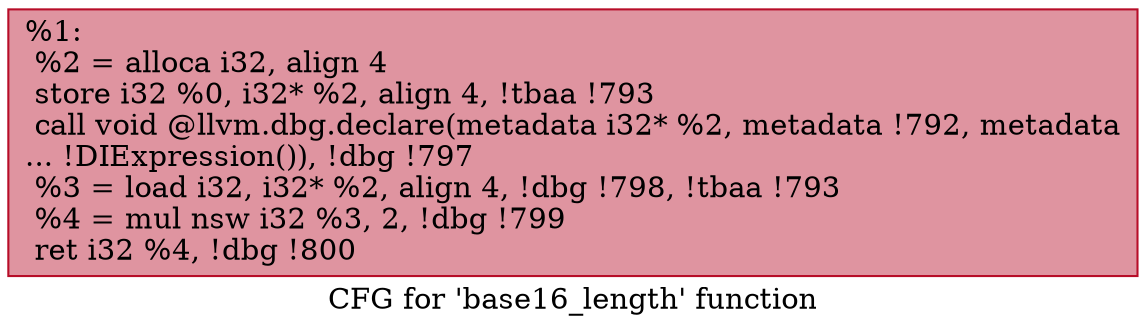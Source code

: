 digraph "CFG for 'base16_length' function" {
	label="CFG for 'base16_length' function";

	Node0xdc4ed0 [shape=record,color="#b70d28ff", style=filled, fillcolor="#b70d2870",label="{%1:\l  %2 = alloca i32, align 4\l  store i32 %0, i32* %2, align 4, !tbaa !793\l  call void @llvm.dbg.declare(metadata i32* %2, metadata !792, metadata\l... !DIExpression()), !dbg !797\l  %3 = load i32, i32* %2, align 4, !dbg !798, !tbaa !793\l  %4 = mul nsw i32 %3, 2, !dbg !799\l  ret i32 %4, !dbg !800\l}"];
}
